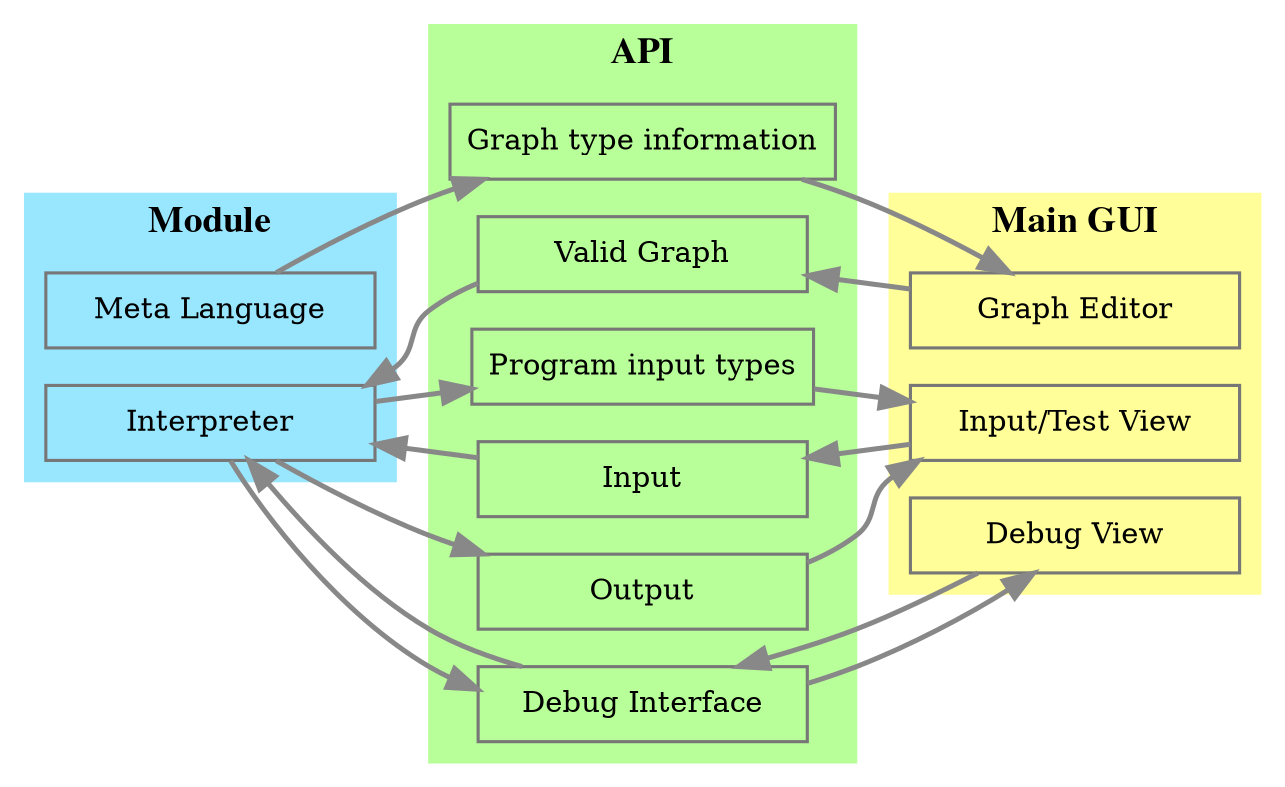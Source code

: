digraph G {
	// global graph settings
	margin="0"; rankdir="LR"; splines=spline; node [shape="rect"];
	edge [color="#888888", style=solid, arrowsize=1.4, penwidth=2.4];
	node [style="solid", color="#777777", width=2.2; penwidth=1.5];

	subgraph sections {
		margin="10"; rankdir="TB"; fontname="times bold"; fontsize="18"; style=filled; 
		subgraph cluster_0 {
			color="#fffe99";
			label = "Main GUI";

			"Graph Editor";
			"Input View" [label="Input/Test View"];
			"Debug View";
		}

		subgraph cluster_1 {
			label = "API"; 
			color="#b8ff99";

			"Graph type information";
			"Valid Graph";
			"Program input types";
			"Debug Interface";
			"Input";
			"Output";
		}

		subgraph cluster_2 {
			label = "Module";
			color="#99e6ff";

			"Meta Language";
			"Interpreter";
		}
	}

	"Meta Language" -> "Graph type information" -> "Graph Editor";
	"Graph Editor" -> "Valid Graph" -> "Interpreter";
	"Interpreter" -> "Program input types" -> "Input View";
	Interpreter -> "Debug Interface" -> "Debug View";
	"Debug View" -> "Debug Interface" -> Interpreter;

	"Input View" -> Input -> Interpreter;
	Interpreter -> Output -> "Input View";
}